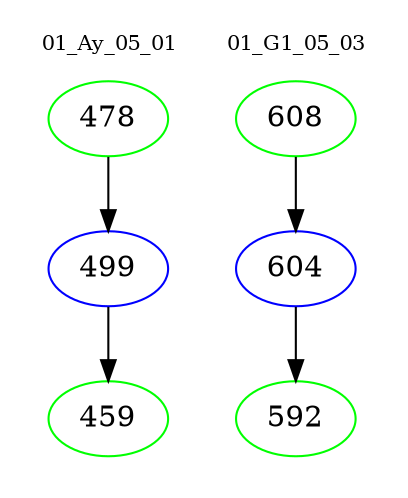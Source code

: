 digraph{
subgraph cluster_0 {
color = white
label = "01_Ay_05_01";
fontsize=10;
T0_478 [label="478", color="green"]
T0_478 -> T0_499 [color="black"]
T0_499 [label="499", color="blue"]
T0_499 -> T0_459 [color="black"]
T0_459 [label="459", color="green"]
}
subgraph cluster_1 {
color = white
label = "01_G1_05_03";
fontsize=10;
T1_608 [label="608", color="green"]
T1_608 -> T1_604 [color="black"]
T1_604 [label="604", color="blue"]
T1_604 -> T1_592 [color="black"]
T1_592 [label="592", color="green"]
}
}
